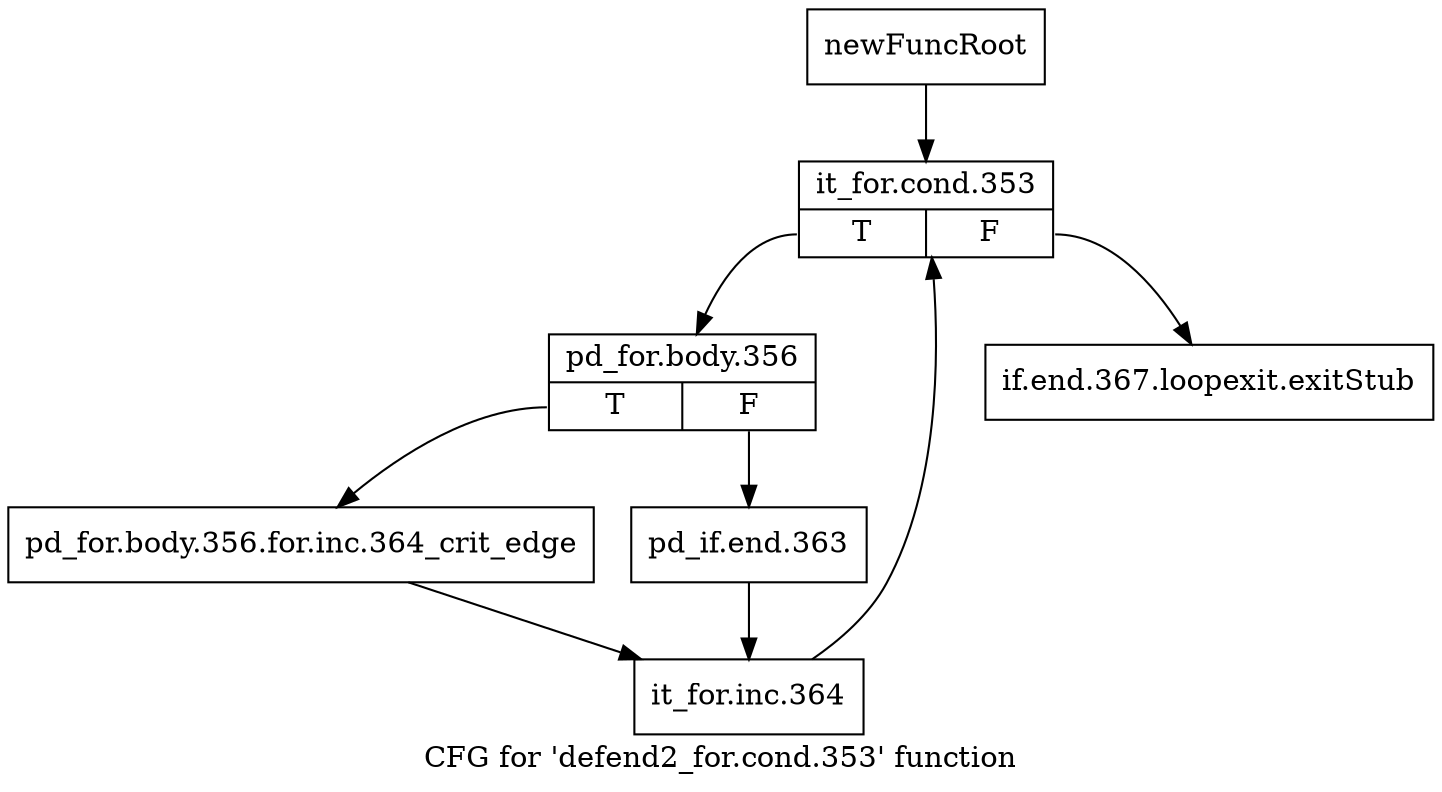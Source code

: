 digraph "CFG for 'defend2_for.cond.353' function" {
	label="CFG for 'defend2_for.cond.353' function";

	Node0x440c6d0 [shape=record,label="{newFuncRoot}"];
	Node0x440c6d0 -> Node0x440c770;
	Node0x440c720 [shape=record,label="{if.end.367.loopexit.exitStub}"];
	Node0x440c770 [shape=record,label="{it_for.cond.353|{<s0>T|<s1>F}}"];
	Node0x440c770:s0 -> Node0x440c7c0;
	Node0x440c770:s1 -> Node0x440c720;
	Node0x440c7c0 [shape=record,label="{pd_for.body.356|{<s0>T|<s1>F}}"];
	Node0x440c7c0:s0 -> Node0x440c860;
	Node0x440c7c0:s1 -> Node0x440c810;
	Node0x440c810 [shape=record,label="{pd_if.end.363}"];
	Node0x440c810 -> Node0x440d110;
	Node0x440c860 [shape=record,label="{pd_for.body.356.for.inc.364_crit_edge}"];
	Node0x440c860 -> Node0x440d110;
	Node0x440d110 [shape=record,label="{it_for.inc.364}"];
	Node0x440d110 -> Node0x440c770;
}
